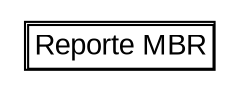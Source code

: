 digraph G {
rankdir="LR";
node [shape=plaintext]
node [fontname="Arial"]
edge [style=invis]
tbl [label=<<table border="1" cellspacing="0">
<tr><td>Reporte MBR</td></tr>
</table>>, ];
}
